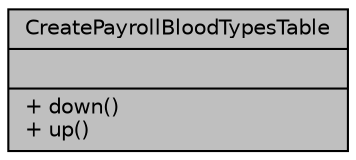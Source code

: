 digraph "CreatePayrollBloodTypesTable"
{
 // LATEX_PDF_SIZE
  bgcolor="transparent";
  edge [fontname="Helvetica",fontsize="10",labelfontname="Helvetica",labelfontsize="10"];
  node [fontname="Helvetica",fontsize="10",shape=record];
  Node1 [label="{CreatePayrollBloodTypesTable\n||+ down()\l+ up()\l}",height=0.2,width=0.4,color="black", fillcolor="grey75", style="filled", fontcolor="black",tooltip="Crear tabla para los tipos de sangre."];
}
